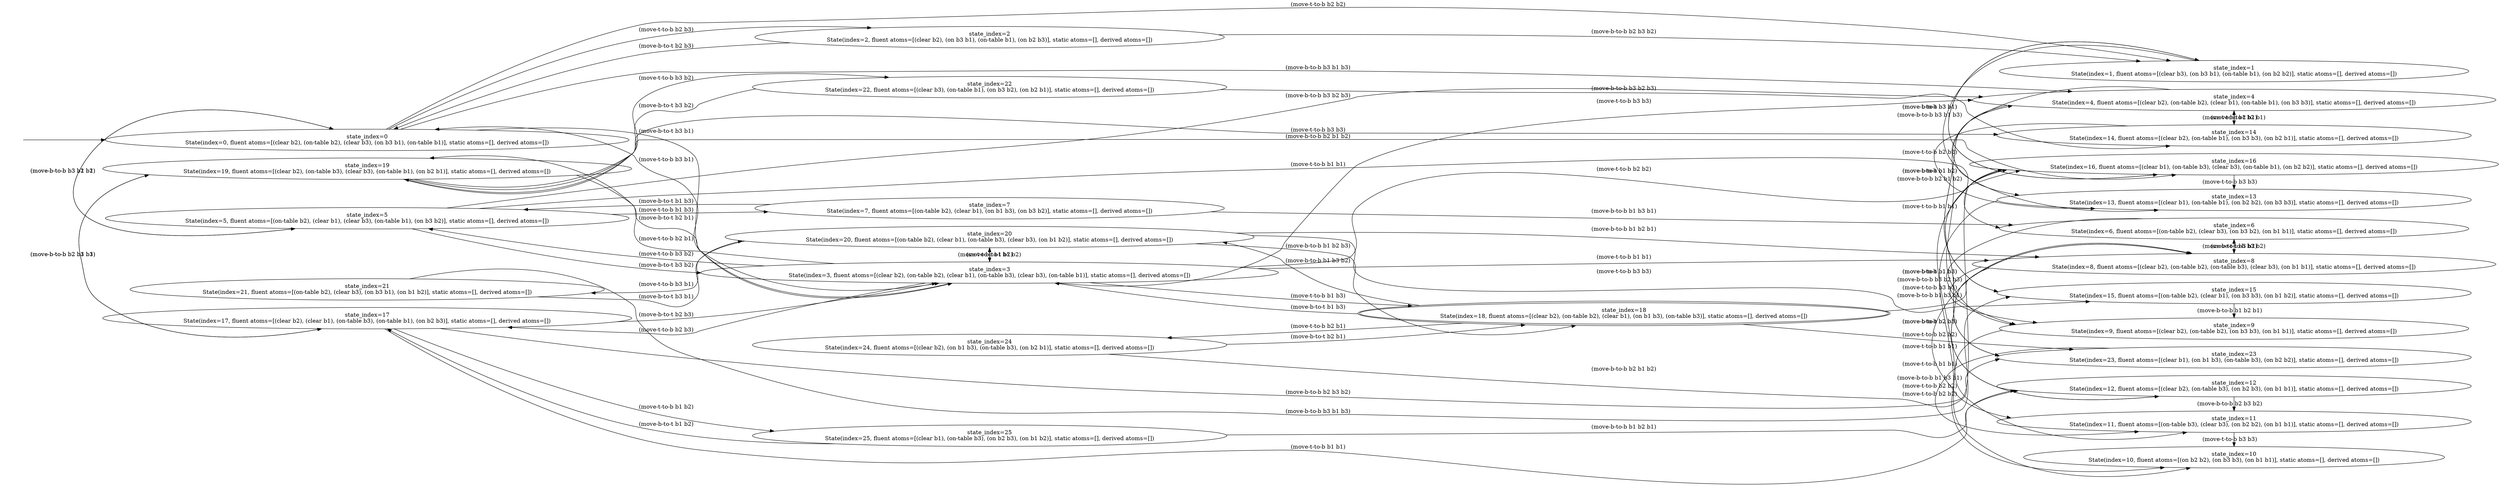 digraph {
rankdir="LR"
s0[label="state_index=0
State(index=0, fluent atoms=[(clear b2), (on-table b2), (clear b3), (on b3 b1), (on-table b1)], static atoms=[], derived atoms=[])
"]
s1[label="state_index=1
State(index=1, fluent atoms=[(clear b3), (on b3 b1), (on-table b1), (on b2 b2)], static atoms=[], derived atoms=[])
"]
s2[label="state_index=2
State(index=2, fluent atoms=[(clear b2), (on b3 b1), (on-table b1), (on b2 b3)], static atoms=[], derived atoms=[])
"]
s3[label="state_index=3
State(index=3, fluent atoms=[(clear b2), (on-table b2), (clear b1), (on-table b3), (clear b3), (on-table b1)], static atoms=[], derived atoms=[])
"]
s4[label="state_index=4
State(index=4, fluent atoms=[(clear b2), (on-table b2), (clear b1), (on-table b1), (on b3 b3)], static atoms=[], derived atoms=[])
"]
s5[label="state_index=5
State(index=5, fluent atoms=[(on-table b2), (clear b1), (clear b3), (on-table b1), (on b3 b2)], static atoms=[], derived atoms=[])
"]
s6[label="state_index=6
State(index=6, fluent atoms=[(on-table b2), (clear b3), (on b3 b2), (on b1 b1)], static atoms=[], derived atoms=[])
"]
s7[label="state_index=7
State(index=7, fluent atoms=[(on-table b2), (clear b1), (on b1 b3), (on b3 b2)], static atoms=[], derived atoms=[])
"]
s8[label="state_index=8
State(index=8, fluent atoms=[(clear b2), (on-table b2), (on-table b3), (clear b3), (on b1 b1)], static atoms=[], derived atoms=[])
"]
s9[label="state_index=9
State(index=9, fluent atoms=[(clear b2), (on-table b2), (on b3 b3), (on b1 b1)], static atoms=[], derived atoms=[])
"]
s10[label="state_index=10
State(index=10, fluent atoms=[(on b2 b2), (on b3 b3), (on b1 b1)], static atoms=[], derived atoms=[])
"]
s11[label="state_index=11
State(index=11, fluent atoms=[(on-table b3), (clear b3), (on b2 b2), (on b1 b1)], static atoms=[], derived atoms=[])
"]
s12[label="state_index=12
State(index=12, fluent atoms=[(clear b2), (on-table b3), (on b2 b3), (on b1 b1)], static atoms=[], derived atoms=[])
"]
s13[label="state_index=13
State(index=13, fluent atoms=[(clear b1), (on-table b1), (on b2 b2), (on b3 b3)], static atoms=[], derived atoms=[])
"]
s14[label="state_index=14
State(index=14, fluent atoms=[(clear b2), (on-table b1), (on b3 b3), (on b2 b1)], static atoms=[], derived atoms=[])
"]
s15[label="state_index=15
State(index=15, fluent atoms=[(on-table b2), (clear b1), (on b3 b3), (on b1 b2)], static atoms=[], derived atoms=[])
"]
s16[label="state_index=16
State(index=16, fluent atoms=[(clear b1), (on-table b3), (clear b3), (on-table b1), (on b2 b2)], static atoms=[], derived atoms=[])
"]
s17[label="state_index=17
State(index=17, fluent atoms=[(clear b2), (clear b1), (on-table b3), (on-table b1), (on b2 b3)], static atoms=[], derived atoms=[])
"]
s18[peripheries=2,label="state_index=18
State(index=18, fluent atoms=[(clear b2), (on-table b2), (clear b1), (on b1 b3), (on-table b3)], static atoms=[], derived atoms=[])
"]
s19[label="state_index=19
State(index=19, fluent atoms=[(clear b2), (on-table b3), (clear b3), (on-table b1), (on b2 b1)], static atoms=[], derived atoms=[])
"]
s20[label="state_index=20
State(index=20, fluent atoms=[(on-table b2), (clear b1), (on-table b3), (clear b3), (on b1 b2)], static atoms=[], derived atoms=[])
"]
s21[label="state_index=21
State(index=21, fluent atoms=[(on-table b2), (clear b3), (on b3 b1), (on b1 b2)], static atoms=[], derived atoms=[])
"]
s22[label="state_index=22
State(index=22, fluent atoms=[(clear b3), (on-table b1), (on b3 b2), (on b2 b1)], static atoms=[], derived atoms=[])
"]
s23[label="state_index=23
State(index=23, fluent atoms=[(clear b1), (on b1 b3), (on-table b3), (on b2 b2)], static atoms=[], derived atoms=[])
"]
s24[label="state_index=24
State(index=24, fluent atoms=[(clear b2), (on b1 b3), (on-table b3), (on b2 b1)], static atoms=[], derived atoms=[])
"]
s25[label="state_index=25
State(index=25, fluent atoms=[(clear b1), (on-table b3), (on b2 b3), (on b1 b2)], static atoms=[], derived atoms=[])
"]
Dangling [ label = "", style = invis ]
{ rank = same; Dangling }
Dangling -> s0
{ rank = same; s1,s4,s6,s8,s9,s10,s11,s12,s13,s14,s15,s16,s23}
{ rank = same; s2,s7,s22,s25}
{ rank = same; s0,s5,s17,s19,s21}
{ rank = same; s3,s20,s24}
{ rank = same; s18}
s0->s1 [label="(move-t-to-b b2 b2)
"]
s0->s2 [label="(move-t-to-b b2 b3)
"]
s0->s3 [label="(move-b-to-t b3 b1)
"]
s0->s4 [label="(move-b-to-b b3 b1 b3)
"]
s0->s5 [label="(move-b-to-b b3 b1 b2)
"]
s1->s13 [label="(move-b-to-b b3 b1 b3)
"]
s1->s16 [label="(move-b-to-t b3 b1)
"]
s2->s0 [label="(move-b-to-t b2 b3)
"]
s2->s1 [label="(move-b-to-b b2 b3 b2)
"]
s3->s0 [label="(move-t-to-b b3 b1)
"]
s3->s4 [label="(move-t-to-b b3 b3)
"]
s3->s5 [label="(move-t-to-b b3 b2)
"]
s3->s8 [label="(move-t-to-b b1 b1)
"]
s3->s16 [label="(move-t-to-b b2 b2)
"]
s3->s17 [label="(move-t-to-b b2 b3)
"]
s3->s18 [label="(move-t-to-b b1 b3)
"]
s3->s19 [label="(move-t-to-b b2 b1)
"]
s3->s20 [label="(move-t-to-b b1 b2)
"]
s4->s9 [label="(move-t-to-b b1 b1)
"]
s4->s13 [label="(move-t-to-b b2 b2)
"]
s4->s14 [label="(move-t-to-b b2 b1)
"]
s4->s15 [label="(move-t-to-b b1 b2)
"]
s5->s0 [label="(move-b-to-b b3 b2 b1)
"]
s5->s3 [label="(move-b-to-t b3 b2)
"]
s5->s4 [label="(move-b-to-b b3 b2 b3)
"]
s5->s6 [label="(move-t-to-b b1 b1)
"]
s5->s7 [label="(move-t-to-b b1 b3)
"]
s6->s8 [label="(move-b-to-t b3 b2)
"]
s6->s9 [label="(move-b-to-b b3 b2 b3)
"]
s7->s5 [label="(move-b-to-t b1 b3)
"]
s7->s6 [label="(move-b-to-b b1 b3 b1)
"]
s8->s6 [label="(move-t-to-b b3 b2)
"]
s8->s9 [label="(move-t-to-b b3 b3)
"]
s8->s11 [label="(move-t-to-b b2 b2)
"]
s8->s12 [label="(move-t-to-b b2 b3)
"]
s9->s10 [label="(move-t-to-b b2 b2)
"]
s11->s10 [label="(move-t-to-b b3 b3)
"]
s12->s8 [label="(move-b-to-t b2 b3)
"]
s12->s11 [label="(move-b-to-b b2 b3 b2)
"]
s13->s10 [label="(move-t-to-b b1 b1)
"]
s14->s4 [label="(move-b-to-t b2 b1)
"]
s14->s13 [label="(move-b-to-b b2 b1 b2)
"]
s15->s4 [label="(move-b-to-t b1 b2)
"]
s15->s9 [label="(move-b-to-b b1 b2 b1)
"]
s16->s1 [label="(move-t-to-b b3 b1)
"]
s16->s11 [label="(move-t-to-b b1 b1)
"]
s16->s13 [label="(move-t-to-b b3 b3)
"]
s16->s23 [label="(move-t-to-b b1 b3)
"]
s17->s3 [label="(move-b-to-t b2 b3)
"]
s17->s12 [label="(move-t-to-b b1 b1)
"]
s17->s16 [label="(move-b-to-b b2 b3 b2)
"]
s17->s19 [label="(move-b-to-b b2 b3 b1)
"]
s17->s25 [label="(move-t-to-b b1 b2)
"]
s18->s3 [label="(move-b-to-t b1 b3)
"]
s18->s8 [label="(move-b-to-b b1 b3 b1)
"]
s18->s20 [label="(move-b-to-b b1 b3 b2)
"]
s18->s23 [label="(move-t-to-b b2 b2)
"]
s18->s24 [label="(move-t-to-b b2 b1)
"]
s19->s3 [label="(move-b-to-t b2 b1)
"]
s19->s14 [label="(move-t-to-b b3 b3)
"]
s19->s16 [label="(move-b-to-b b2 b1 b2)
"]
s19->s17 [label="(move-b-to-b b2 b1 b3)
"]
s19->s22 [label="(move-t-to-b b3 b2)
"]
s20->s3 [label="(move-b-to-t b1 b2)
"]
s20->s8 [label="(move-b-to-b b1 b2 b1)
"]
s20->s15 [label="(move-t-to-b b3 b3)
"]
s20->s18 [label="(move-b-to-b b1 b2 b3)
"]
s20->s21 [label="(move-t-to-b b3 b1)
"]
s21->s15 [label="(move-b-to-b b3 b1 b3)
"]
s21->s20 [label="(move-b-to-t b3 b1)
"]
s22->s14 [label="(move-b-to-b b3 b2 b3)
"]
s22->s19 [label="(move-b-to-t b3 b2)
"]
s23->s11 [label="(move-b-to-b b1 b3 b1)
"]
s23->s16 [label="(move-b-to-t b1 b3)
"]
s24->s18 [label="(move-b-to-t b2 b1)
"]
s24->s23 [label="(move-b-to-b b2 b1 b2)
"]
s25->s12 [label="(move-b-to-b b1 b2 b1)
"]
s25->s17 [label="(move-b-to-t b1 b2)
"]
}
